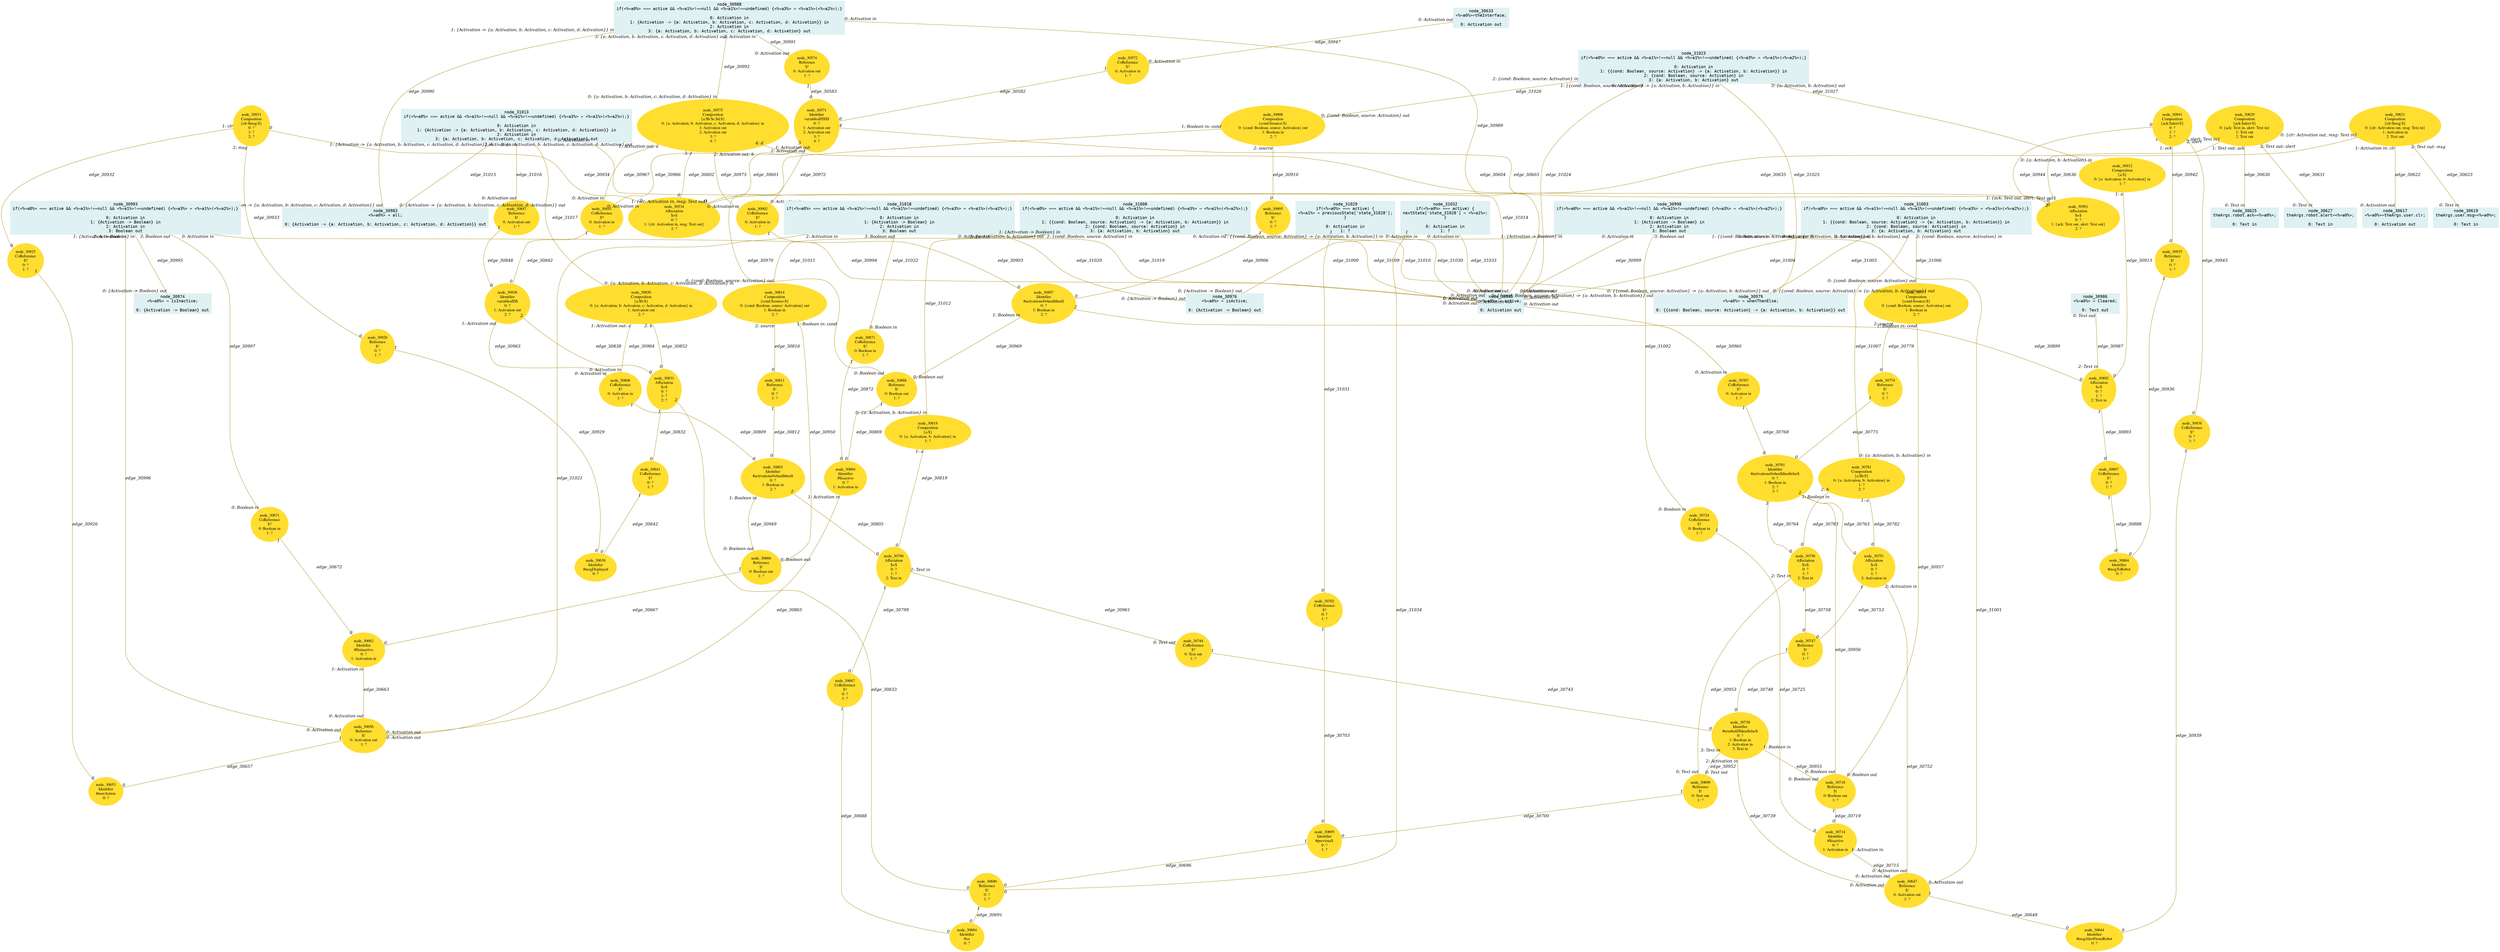 digraph g{node_30534 [shape="ellipse", style="filled", color="#ffde2f", fontname="Times", label="node_30534
Affectation
$=$
0: ?
1: {clr: Activation in, msg: Text out}
2: ?" ]
node_30561 [shape="ellipse", style="filled", color="#ffde2f", fontname="Times", label="node_30561
Affectation
$=$
0: ?
1: {ack: Text out, alert: Text out}
2: ?" ]
node_30571 [shape="ellipse", style="filled", color="#ffde2f", fontname="Times", label="node_30571
Identifier
variableall$$$$
0: ?
1: Activation out
2: Activation out
3: ?
4: ?" ]
node_30572 [shape="ellipse", style="filled", color="#ffde2f", fontname="Times", label="node_30572
CoReference
$?
0: Activation in
1: ?" ]
node_30574 [shape="ellipse", style="filled", color="#ffde2f", fontname="Times", label="node_30574
Reference
$!
0: Activation out
1: ?" ]
node_30575 [shape="ellipse", style="filled", color="#ffde2f", fontname="Times", label="node_30575
Composition
{a:$b:$c:$d:$}
0: {a: Activation, b: Activation, c: Activation, d: Activation} in
1: Activation out
2: Activation out
3: ?
4: ?" ]
node_30617 [shape="box", style="filled", color="#dff1f2", fontname="Courier", label="node_30617
<%=a0%>=theArgs.user.clr;

0: Activation out" ]
node_30619 [shape="box", style="filled", color="#dff1f2", fontname="Courier", label="node_30619
theArgs.user.msg=<%=a0%>;

0: Text in" ]
node_30621 [shape="ellipse", style="filled", color="#ffde2f", fontname="Times", label="node_30621
Composition
{clr:$msg:$}
0: {clr: Activation out, msg: Text in}
1: Activation in
2: Text out" ]
node_30625 [shape="box", style="filled", color="#dff1f2", fontname="Courier", label="node_30625
theArgs.robot.ack=<%=a0%>;

0: Text in" ]
node_30627 [shape="box", style="filled", color="#dff1f2", fontname="Courier", label="node_30627
theArgs.robot.alert=<%=a0%>;

0: Text in" ]
node_30629 [shape="ellipse", style="filled", color="#ffde2f", fontname="Times", label="node_30629
Composition
{ack:$alert:$}
0: {ack: Text in, alert: Text in}
1: Text out
2: Text out" ]
node_30633 [shape="box", style="filled", color="#dff1f2", fontname="Courier", label="node_30633
<%=a0%>=theInterface;

0: Activation out" ]
node_30638 [shape="ellipse", style="filled", color="#ffde2f", fontname="Times", label="node_30638
Identifier
#msgDisplayed
0: ?" ]
node_30641 [shape="ellipse", style="filled", color="#ffde2f", fontname="Times", label="node_30641
CoReference
$?
0: ?
1: ?" ]
node_30644 [shape="ellipse", style="filled", color="#ffde2f", fontname="Times", label="node_30644
Identifier
#msgAlertFromRobot
0: ?" ]
node_30647 [shape="ellipse", style="filled", color="#ffde2f", fontname="Times", label="node_30647
Reference
$!
0: Activation out
1: ?" ]
node_30653 [shape="ellipse", style="filled", color="#ffde2f", fontname="Times", label="node_30653
Identifier
#userAction
0: ?" ]
node_30656 [shape="ellipse", style="filled", color="#ffde2f", fontname="Times", label="node_30656
Reference
$!
0: Activation out
1: ?" ]
node_30662 [shape="ellipse", style="filled", color="#ffde2f", fontname="Times", label="node_30662
Identifier
#$isinactive
0: ?
1: Activation in" ]
node_30666 [shape="ellipse", style="filled", color="#ffde2f", fontname="Times", label="node_30666
Reference
$!
0: Boolean out
1: ?" ]
node_30671 [shape="ellipse", style="filled", color="#ffde2f", fontname="Times", label="node_30671
CoReference
$?
0: Boolean in
1: ?" ]
node_30684 [shape="ellipse", style="filled", color="#ffde2f", fontname="Times", label="node_30684
Identifier
#xx
0: ?" ]
node_30687 [shape="ellipse", style="filled", color="#ffde2f", fontname="Times", label="node_30687
CoReference
$?
0: ?
1: ?" ]
node_30690 [shape="ellipse", style="filled", color="#ffde2f", fontname="Times", label="node_30690
Reference
$!
0: ?
1: ?" ]
node_30695 [shape="ellipse", style="filled", color="#ffde2f", fontname="Times", label="node_30695
Identifier
#previous$
0: ?
1: ?" ]
node_30699 [shape="ellipse", style="filled", color="#ffde2f", fontname="Times", label="node_30699
Reference
$!
0: Text out
1: ?" ]
node_30702 [shape="ellipse", style="filled", color="#ffde2f", fontname="Times", label="node_30702
CoReference
$?
0: ?
1: ?" ]
node_30714 [shape="ellipse", style="filled", color="#ffde2f", fontname="Times", label="node_30714
Identifier
#$isactive
0: ?
1: Activation in" ]
node_30718 [shape="ellipse", style="filled", color="#ffde2f", fontname="Times", label="node_30718
Reference
$!
0: Boolean out
1: ?" ]
node_30724 [shape="ellipse", style="filled", color="#ffde2f", fontname="Times", label="node_30724
CoReference
$?
0: Boolean in
1: ?" ]
node_30738 [shape="ellipse", style="filled", color="#ffde2f", fontname="Times", label="node_30738
Identifier
#resultofif$then$else$
0: ?
1: Boolean in
2: Activation in
3: Text in" ]
node_30744 [shape="ellipse", style="filled", color="#ffde2f", fontname="Times", label="node_30744
CoReference
$?
0: Text out
1: ?" ]
node_30747 [shape="ellipse", style="filled", color="#ffde2f", fontname="Times", label="node_30747
Reference
$!
0: ?
1: ?" ]
node_30751 [shape="ellipse", style="filled", color="#ffde2f", fontname="Times", label="node_30751
Affectation
$=$
0: ?
1: ?
2: Activation in" ]
node_30756 [shape="ellipse", style="filled", color="#ffde2f", fontname="Times", label="node_30756
Affectation
$=$
0: ?
1: ?
2: Text in" ]
node_30761 [shape="ellipse", style="filled", color="#ffde2f", fontname="Times", label="node_30761
Identifier
#activationofwhen$then$else$
0: ?
1: Boolean in
2: ?
3: ?" ]
node_30767 [shape="ellipse", style="filled", color="#ffde2f", fontname="Times", label="node_30767
CoReference
$?
0: Activation in
1: ?" ]
node_30774 [shape="ellipse", style="filled", color="#ffde2f", fontname="Times", label="node_30774
Reference
$!
0: ?
1: ?" ]
node_30777 [shape="ellipse", style="filled", color="#ffde2f", fontname="Times", label="node_30777
Composition
{cond:$source:$}
0: {cond: Boolean, source: Activation} out
1: Boolean in
2: ?" ]
node_30781 [shape="ellipse", style="filled", color="#ffde2f", fontname="Times", label="node_30781
Composition
{a:$b:$}
0: {a: Activation, b: Activation} in
1: ?
2: ?" ]
node_30798 [shape="ellipse", style="filled", color="#ffde2f", fontname="Times", label="node_30798
Affectation
$=$
0: ?
1: ?
2: Text in" ]
node_30803 [shape="ellipse", style="filled", color="#ffde2f", fontname="Times", label="node_30803
Identifier
#activationofwhen$then$
0: ?
1: Boolean in
2: ?" ]
node_30808 [shape="ellipse", style="filled", color="#ffde2f", fontname="Times", label="node_30808
CoReference
$?
0: Activation in
1: ?" ]
node_30811 [shape="ellipse", style="filled", color="#ffde2f", fontname="Times", label="node_30811
Reference
$!
0: ?
1: ?" ]
node_30814 [shape="ellipse", style="filled", color="#ffde2f", fontname="Times", label="node_30814
Composition
{cond:$source:$}
0: {cond: Boolean, source: Activation} out
1: Boolean in
2: ?" ]
node_30818 [shape="ellipse", style="filled", color="#ffde2f", fontname="Times", label="node_30818
Composition
{a:$}
0: {a: Activation, b: Activation} in
1: ?" ]
node_30831 [shape="ellipse", style="filled", color="#ffde2f", fontname="Times", label="node_30831
Affectation
$=$
0: ?
1: ?
2: ?" ]
node_30836 [shape="ellipse", style="filled", color="#ffde2f", fontname="Times", label="node_30836
Identifier
variableall$$
0: ?
1: Activation out
2: ?" ]
node_30841 [shape="ellipse", style="filled", color="#ffde2f", fontname="Times", label="node_30841
CoReference
$?
0: Activation in
1: ?" ]
node_30847 [shape="ellipse", style="filled", color="#ffde2f", fontname="Times", label="node_30847
Reference
$!
0: Activation out
1: ?" ]
node_30850 [shape="ellipse", style="filled", color="#ffde2f", fontname="Times", label="node_30850
Composition
{a:$b:$}
0: {a: Activation, b: Activation, c: Activation, d: Activation} in
1: Activation out
2: ?" ]
node_30864 [shape="ellipse", style="filled", color="#ffde2f", fontname="Times", label="node_30864
Identifier
#$isactive
0: ?
1: Activation in" ]
node_30868 [shape="ellipse", style="filled", color="#ffde2f", fontname="Times", label="node_30868
Reference
$!
0: Boolean out
1: ?" ]
node_30871 [shape="ellipse", style="filled", color="#ffde2f", fontname="Times", label="node_30871
CoReference
$?
0: Boolean in
1: ?" ]
node_30884 [shape="ellipse", style="filled", color="#ffde2f", fontname="Times", label="node_30884
Identifier
#msgToRobot
0: ?" ]
node_30887 [shape="ellipse", style="filled", color="#ffde2f", fontname="Times", label="node_30887
CoReference
$?
0: ?
1: ?" ]
node_30892 [shape="ellipse", style="filled", color="#ffde2f", fontname="Times", label="node_30892
Affectation
$=$
0: ?
1: ?
2: Text in" ]
node_30897 [shape="ellipse", style="filled", color="#ffde2f", fontname="Times", label="node_30897
Identifier
#activationofwhen$then$
0: ?
1: Boolean in
2: ?" ]
node_30902 [shape="ellipse", style="filled", color="#ffde2f", fontname="Times", label="node_30902
CoReference
$?
0: Activation in
1: ?" ]
node_30905 [shape="ellipse", style="filled", color="#ffde2f", fontname="Times", label="node_30905
Reference
$!
0: ?
1: ?" ]
node_30908 [shape="ellipse", style="filled", color="#ffde2f", fontname="Times", label="node_30908
Composition
{cond:$source:$}
0: {cond: Boolean, source: Activation} out
1: Boolean in
2: ?" ]
node_30912 [shape="ellipse", style="filled", color="#ffde2f", fontname="Times", label="node_30912
Composition
{a:$}
0: {a: Activation, b: Activation} in
1: ?" ]
node_30925 [shape="ellipse", style="filled", color="#ffde2f", fontname="Times", label="node_30925
CoReference
$?
0: ?
1: ?" ]
node_30928 [shape="ellipse", style="filled", color="#ffde2f", fontname="Times", label="node_30928
Reference
$!
0: ?
1: ?" ]
node_30931 [shape="ellipse", style="filled", color="#ffde2f", fontname="Times", label="node_30931
Composition
{clr:$msg:$}
0: ?
1: ?
2: ?" ]
node_30935 [shape="ellipse", style="filled", color="#ffde2f", fontname="Times", label="node_30935
Reference
$!
0: ?
1: ?" ]
node_30938 [shape="ellipse", style="filled", color="#ffde2f", fontname="Times", label="node_30938
CoReference
$?
0: ?
1: ?" ]
node_30941 [shape="ellipse", style="filled", color="#ffde2f", fontname="Times", label="node_30941
Composition
{ack:$alert:$}
0: ?
1: ?
2: ?" ]
node_30945 [shape="box", style="filled", color="#dff1f2", fontname="Courier", label="node_30945
<%=a0%> = active;

0: Activation out" ]
node_30974 [shape="box", style="filled", color="#dff1f2", fontname="Courier", label="node_30974
<%=a0%> = isInactive;

0: {Activation -> Boolean} out" ]
node_30976 [shape="box", style="filled", color="#dff1f2", fontname="Courier", label="node_30976
<%=a0%> = isActive;

0: {Activation -> Boolean} out" ]
node_30979 [shape="box", style="filled", color="#dff1f2", fontname="Courier", label="node_30979
<%=a0%> = whenThenElse;

0: {{cond: Boolean, source: Activation} -> {a: Activation, b: Activation}} out" ]
node_30983 [shape="box", style="filled", color="#dff1f2", fontname="Courier", label="node_30983
<%=a0%> = all;

0: {Activation -> {a: Activation, b: Activation, c: Activation, d: Activation}} out" ]
node_30986 [shape="box", style="filled", color="#dff1f2", fontname="Courier", label="node_30986
<%=a0%> = Cleared;

0: Text out" ]
node_30988 [shape="box", style="filled", color="#dff1f2", fontname="Courier", label="node_30988
if(<%=a0%> === active && <%=a1%>!==null && <%=a1%>!==undefined) {<%=a3%> = <%=a1%>(<%=a2%>);}

0: Activation in
1: {Activation -> {a: Activation, b: Activation, c: Activation, d: Activation}} in
2: Activation in
3: {a: Activation, b: Activation, c: Activation, d: Activation} out" ]
node_30993 [shape="box", style="filled", color="#dff1f2", fontname="Courier", label="node_30993
if(<%=a0%> === active && <%=a1%>!==null && <%=a1%>!==undefined) {<%=a3%> = <%=a1%>(<%=a2%>);}

0: Activation in
1: {Activation -> Boolean} in
2: Activation in
3: Boolean out" ]
node_30998 [shape="box", style="filled", color="#dff1f2", fontname="Courier", label="node_30998
if(<%=a0%> === active && <%=a1%>!==null && <%=a1%>!==undefined) {<%=a3%> = <%=a1%>(<%=a2%>);}

0: Activation in
1: {Activation -> Boolean} in
2: Activation in
3: Boolean out" ]
node_31003 [shape="box", style="filled", color="#dff1f2", fontname="Courier", label="node_31003
if(<%=a0%> === active && <%=a1%>!==null && <%=a1%>!==undefined) {<%=a3%> = <%=a1%>(<%=a2%>);}

0: Activation in
1: {{cond: Boolean, source: Activation} -> {a: Activation, b: Activation}} in
2: {cond: Boolean, source: Activation} in
3: {a: Activation, b: Activation} out" ]
node_31008 [shape="box", style="filled", color="#dff1f2", fontname="Courier", label="node_31008
if(<%=a0%> === active && <%=a1%>!==null && <%=a1%>!==undefined) {<%=a3%> = <%=a1%>(<%=a2%>);}

0: Activation in
1: {{cond: Boolean, source: Activation} -> {a: Activation, b: Activation}} in
2: {cond: Boolean, source: Activation} in
3: {a: Activation, b: Activation} out" ]
node_31013 [shape="box", style="filled", color="#dff1f2", fontname="Courier", label="node_31013
if(<%=a0%> === active && <%=a1%>!==null && <%=a1%>!==undefined) {<%=a3%> = <%=a1%>(<%=a2%>);}

0: Activation in
1: {Activation -> {a: Activation, b: Activation, c: Activation, d: Activation}} in
2: Activation in
3: {a: Activation, b: Activation, c: Activation, d: Activation} out" ]
node_31018 [shape="box", style="filled", color="#dff1f2", fontname="Courier", label="node_31018
if(<%=a0%> === active && <%=a1%>!==null && <%=a1%>!==undefined) {<%=a3%> = <%=a1%>(<%=a2%>);}

0: Activation in
1: {Activation -> Boolean} in
2: Activation in
3: Boolean out" ]
node_31023 [shape="box", style="filled", color="#dff1f2", fontname="Courier", label="node_31023
if(<%=a0%> === active && <%=a1%>!==null && <%=a1%>!==undefined) {<%=a3%> = <%=a1%>(<%=a2%>);}

0: Activation in
1: {{cond: Boolean, source: Activation} -> {a: Activation, b: Activation}} in
2: {cond: Boolean, source: Activation} in
3: {a: Activation, b: Activation} out" ]
node_31029 [shape="box", style="filled", color="#dff1f2", fontname="Courier", label="node_31029
if(<%=a0%> === active) {
<%=a1%> = previousState['state_31028'];
}

0: Activation in
1: ?" ]
node_31032 [shape="box", style="filled", color="#dff1f2", fontname="Courier", label="node_31032
if(<%=a0%> === active) {
nextState['state_31028'] = <%=a1%>;
}

0: Activation in
1: ?" ]
node_30572 -> node_30571 [dir=none, arrowHead=none, fontname="Times-Italic", arrowsize=1, color="#9d8400", label="edge_30582",  headlabel="0", taillabel="1" ]
node_30574 -> node_30571 [dir=none, arrowHead=none, fontname="Times-Italic", arrowsize=1, color="#9d8400", label="edge_30583",  headlabel="0", taillabel="1" ]
node_30571 -> node_30534 [dir=none, arrowHead=none, fontname="Times-Italic", arrowsize=1, color="#9d8400", label="edge_30601",  headlabel="0", taillabel="3" ]
node_30575 -> node_30534 [dir=none, arrowHead=none, fontname="Times-Italic", arrowsize=1, color="#9d8400", label="edge_30602",  headlabel="0", taillabel="3: c" ]
node_30571 -> node_30561 [dir=none, arrowHead=none, fontname="Times-Italic", arrowsize=1, color="#9d8400", label="edge_30603",  headlabel="0", taillabel="4" ]
node_30575 -> node_30561 [dir=none, arrowHead=none, fontname="Times-Italic", arrowsize=1, color="#9d8400", label="edge_30604",  headlabel="0", taillabel="4: d" ]
node_30621 -> node_30617 [dir=none, arrowHead=none, fontname="Times-Italic", arrowsize=1, color="#9d8400", label="edge_30622",  headlabel="0: Activation out", taillabel="1: Activation in: clr" ]
node_30621 -> node_30619 [dir=none, arrowHead=none, fontname="Times-Italic", arrowsize=1, color="#9d8400", label="edge_30623",  headlabel="0: Text in", taillabel="2: Text out: msg" ]
node_30629 -> node_30625 [dir=none, arrowHead=none, fontname="Times-Italic", arrowsize=1, color="#9d8400", label="edge_30630",  headlabel="0: Text in", taillabel="1: Text out: ack" ]
node_30629 -> node_30627 [dir=none, arrowHead=none, fontname="Times-Italic", arrowsize=1, color="#9d8400", label="edge_30631",  headlabel="0: Text in", taillabel="2: Text out: alert" ]
node_30621 -> node_30534 [dir=none, arrowHead=none, fontname="Times-Italic", arrowsize=1, color="#9d8400", label="edge_30635",  headlabel="1: {clr: Activation in, msg: Text out}", taillabel="0: {clr: Activation out, msg: Text in}" ]
node_30629 -> node_30561 [dir=none, arrowHead=none, fontname="Times-Italic", arrowsize=1, color="#9d8400", label="edge_30636",  headlabel="1: {ack: Text out, alert: Text out}", taillabel="0: {ack: Text in, alert: Text in}" ]
node_30641 -> node_30638 [dir=none, arrowHead=none, fontname="Times-Italic", arrowsize=1, color="#9d8400", label="edge_30642",  headlabel="0", taillabel="1" ]
node_30647 -> node_30644 [dir=none, arrowHead=none, fontname="Times-Italic", arrowsize=1, color="#9d8400", label="edge_30648",  headlabel="0", taillabel="1" ]
node_30656 -> node_30653 [dir=none, arrowHead=none, fontname="Times-Italic", arrowsize=1, color="#9d8400", label="edge_30657",  headlabel="0", taillabel="1" ]
node_30662 -> node_30656 [dir=none, arrowHead=none, fontname="Times-Italic", arrowsize=1, color="#9d8400", label="edge_30663",  headlabel="0: Activation out", taillabel="1: Activation in" ]
node_30666 -> node_30662 [dir=none, arrowHead=none, fontname="Times-Italic", arrowsize=1, color="#9d8400", label="edge_30667",  headlabel="0", taillabel="1" ]
node_30671 -> node_30662 [dir=none, arrowHead=none, fontname="Times-Italic", arrowsize=1, color="#9d8400", label="edge_30672",  headlabel="0", taillabel="1" ]
node_30687 -> node_30684 [dir=none, arrowHead=none, fontname="Times-Italic", arrowsize=1, color="#9d8400", label="edge_30688",  headlabel="0", taillabel="1" ]
node_30690 -> node_30684 [dir=none, arrowHead=none, fontname="Times-Italic", arrowsize=1, color="#9d8400", label="edge_30691",  headlabel="0", taillabel="1" ]
node_30695 -> node_30690 [dir=none, arrowHead=none, fontname="Times-Italic", arrowsize=1, color="#9d8400", label="edge_30696",  headlabel="0", taillabel="1" ]
node_30699 -> node_30695 [dir=none, arrowHead=none, fontname="Times-Italic", arrowsize=1, color="#9d8400", label="edge_30700",  headlabel="0", taillabel="1" ]
node_30702 -> node_30695 [dir=none, arrowHead=none, fontname="Times-Italic", arrowsize=1, color="#9d8400", label="edge_30703",  headlabel="0", taillabel="1" ]
node_30714 -> node_30647 [dir=none, arrowHead=none, fontname="Times-Italic", arrowsize=1, color="#9d8400", label="edge_30715",  headlabel="0: Activation out", taillabel="1: Activation in" ]
node_30718 -> node_30714 [dir=none, arrowHead=none, fontname="Times-Italic", arrowsize=1, color="#9d8400", label="edge_30719",  headlabel="0", taillabel="1" ]
node_30724 -> node_30714 [dir=none, arrowHead=none, fontname="Times-Italic", arrowsize=1, color="#9d8400", label="edge_30725",  headlabel="0", taillabel="1" ]
node_30738 -> node_30647 [dir=none, arrowHead=none, fontname="Times-Italic", arrowsize=1, color="#9d8400", label="edge_30739",  headlabel="0: Activation out", taillabel="2: Activation in" ]
node_30744 -> node_30738 [dir=none, arrowHead=none, fontname="Times-Italic", arrowsize=1, color="#9d8400", label="edge_30745",  headlabel="0", taillabel="1" ]
node_30747 -> node_30738 [dir=none, arrowHead=none, fontname="Times-Italic", arrowsize=1, color="#9d8400", label="edge_30748",  headlabel="0", taillabel="1" ]
node_30751 -> node_30647 [dir=none, arrowHead=none, fontname="Times-Italic", arrowsize=1, color="#9d8400", label="edge_30752",  headlabel="0: Activation out", taillabel="2: Activation in" ]
node_30751 -> node_30747 [dir=none, arrowHead=none, fontname="Times-Italic", arrowsize=1, color="#9d8400", label="edge_30753",  headlabel="0", taillabel="1" ]
node_30756 -> node_30747 [dir=none, arrowHead=none, fontname="Times-Italic", arrowsize=1, color="#9d8400", label="edge_30758",  headlabel="0", taillabel="1" ]
node_30761 -> node_30751 [dir=none, arrowHead=none, fontname="Times-Italic", arrowsize=1, color="#9d8400", label="edge_30763",  headlabel="0", taillabel="2" ]
node_30761 -> node_30756 [dir=none, arrowHead=none, fontname="Times-Italic", arrowsize=1, color="#9d8400", label="edge_30764",  headlabel="0", taillabel="3" ]
node_30767 -> node_30761 [dir=none, arrowHead=none, fontname="Times-Italic", arrowsize=1, color="#9d8400", label="edge_30768",  headlabel="0", taillabel="1" ]
node_30774 -> node_30761 [dir=none, arrowHead=none, fontname="Times-Italic", arrowsize=1, color="#9d8400", label="edge_30775",  headlabel="0", taillabel="1" ]
node_30777 -> node_30774 [dir=none, arrowHead=none, fontname="Times-Italic", arrowsize=1, color="#9d8400", label="edge_30779",  headlabel="0", taillabel="2: source" ]
node_30781 -> node_30751 [dir=none, arrowHead=none, fontname="Times-Italic", arrowsize=1, color="#9d8400", label="edge_30782",  headlabel="0", taillabel="1: a" ]
node_30781 -> node_30756 [dir=none, arrowHead=none, fontname="Times-Italic", arrowsize=1, color="#9d8400", label="edge_30783",  headlabel="0", taillabel="2: b" ]
node_30798 -> node_30687 [dir=none, arrowHead=none, fontname="Times-Italic", arrowsize=1, color="#9d8400", label="edge_30799",  headlabel="0", taillabel="1" ]
node_30803 -> node_30798 [dir=none, arrowHead=none, fontname="Times-Italic", arrowsize=1, color="#9d8400", label="edge_30805",  headlabel="0", taillabel="2" ]
node_30808 -> node_30803 [dir=none, arrowHead=none, fontname="Times-Italic", arrowsize=1, color="#9d8400", label="edge_30809",  headlabel="0", taillabel="1" ]
node_30811 -> node_30803 [dir=none, arrowHead=none, fontname="Times-Italic", arrowsize=1, color="#9d8400", label="edge_30812",  headlabel="0", taillabel="1" ]
node_30814 -> node_30811 [dir=none, arrowHead=none, fontname="Times-Italic", arrowsize=1, color="#9d8400", label="edge_30816",  headlabel="0", taillabel="2: source" ]
node_30818 -> node_30798 [dir=none, arrowHead=none, fontname="Times-Italic", arrowsize=1, color="#9d8400", label="edge_30819",  headlabel="0", taillabel="1: a" ]
node_30831 -> node_30641 [dir=none, arrowHead=none, fontname="Times-Italic", arrowsize=1, color="#9d8400", label="edge_30832",  headlabel="0", taillabel="1" ]
node_30831 -> node_30690 [dir=none, arrowHead=none, fontname="Times-Italic", arrowsize=1, color="#9d8400", label="edge_30833",  headlabel="0", taillabel="2" ]
node_30836 -> node_30831 [dir=none, arrowHead=none, fontname="Times-Italic", arrowsize=1, color="#9d8400", label="edge_30838",  headlabel="0", taillabel="2" ]
node_30841 -> node_30836 [dir=none, arrowHead=none, fontname="Times-Italic", arrowsize=1, color="#9d8400", label="edge_30842",  headlabel="0", taillabel="1" ]
node_30847 -> node_30836 [dir=none, arrowHead=none, fontname="Times-Italic", arrowsize=1, color="#9d8400", label="edge_30848",  headlabel="0", taillabel="1" ]
node_30850 -> node_30831 [dir=none, arrowHead=none, fontname="Times-Italic", arrowsize=1, color="#9d8400", label="edge_30852",  headlabel="0", taillabel="2: b" ]
node_30864 -> node_30656 [dir=none, arrowHead=none, fontname="Times-Italic", arrowsize=1, color="#9d8400", label="edge_30865",  headlabel="0: Activation out", taillabel="1: Activation in" ]
node_30868 -> node_30864 [dir=none, arrowHead=none, fontname="Times-Italic", arrowsize=1, color="#9d8400", label="edge_30869",  headlabel="0", taillabel="1" ]
node_30871 -> node_30864 [dir=none, arrowHead=none, fontname="Times-Italic", arrowsize=1, color="#9d8400", label="edge_30872",  headlabel="0", taillabel="1" ]
node_30887 -> node_30884 [dir=none, arrowHead=none, fontname="Times-Italic", arrowsize=1, color="#9d8400", label="edge_30888",  headlabel="0", taillabel="1" ]
node_30892 -> node_30887 [dir=none, arrowHead=none, fontname="Times-Italic", arrowsize=1, color="#9d8400", label="edge_30893",  headlabel="0", taillabel="1" ]
node_30897 -> node_30892 [dir=none, arrowHead=none, fontname="Times-Italic", arrowsize=1, color="#9d8400", label="edge_30899",  headlabel="0", taillabel="2" ]
node_30902 -> node_30897 [dir=none, arrowHead=none, fontname="Times-Italic", arrowsize=1, color="#9d8400", label="edge_30903",  headlabel="0", taillabel="1" ]
node_30905 -> node_30897 [dir=none, arrowHead=none, fontname="Times-Italic", arrowsize=1, color="#9d8400", label="edge_30906",  headlabel="0", taillabel="1" ]
node_30908 -> node_30905 [dir=none, arrowHead=none, fontname="Times-Italic", arrowsize=1, color="#9d8400", label="edge_30910",  headlabel="0", taillabel="2: source" ]
node_30912 -> node_30892 [dir=none, arrowHead=none, fontname="Times-Italic", arrowsize=1, color="#9d8400", label="edge_30913",  headlabel="0", taillabel="1: a" ]
node_30925 -> node_30653 [dir=none, arrowHead=none, fontname="Times-Italic", arrowsize=1, color="#9d8400", label="edge_30926",  headlabel="0", taillabel="1" ]
node_30928 -> node_30638 [dir=none, arrowHead=none, fontname="Times-Italic", arrowsize=1, color="#9d8400", label="edge_30929",  headlabel="0", taillabel="1" ]
node_30931 -> node_30925 [dir=none, arrowHead=none, fontname="Times-Italic", arrowsize=1, color="#9d8400", label="edge_30932",  headlabel="0", taillabel="1: clr" ]
node_30931 -> node_30928 [dir=none, arrowHead=none, fontname="Times-Italic", arrowsize=1, color="#9d8400", label="edge_30933",  headlabel="0", taillabel="2: msg" ]
node_30931 -> node_30534 [dir=none, arrowHead=none, fontname="Times-Italic", arrowsize=1, color="#9d8400", label="edge_30934",  headlabel="2", taillabel="0" ]
node_30935 -> node_30884 [dir=none, arrowHead=none, fontname="Times-Italic", arrowsize=1, color="#9d8400", label="edge_30936",  headlabel="0", taillabel="1" ]
node_30938 -> node_30644 [dir=none, arrowHead=none, fontname="Times-Italic", arrowsize=1, color="#9d8400", label="edge_30939",  headlabel="0", taillabel="1" ]
node_30941 -> node_30935 [dir=none, arrowHead=none, fontname="Times-Italic", arrowsize=1, color="#9d8400", label="edge_30942",  headlabel="0", taillabel="1: ack" ]
node_30941 -> node_30938 [dir=none, arrowHead=none, fontname="Times-Italic", arrowsize=1, color="#9d8400", label="edge_30943",  headlabel="0", taillabel="2: alert" ]
node_30941 -> node_30561 [dir=none, arrowHead=none, fontname="Times-Italic", arrowsize=1, color="#9d8400", label="edge_30944",  headlabel="2", taillabel="0" ]
node_30633 -> node_30572 [dir=none, arrowHead=none, fontname="Times-Italic", arrowsize=1, color="#9d8400", label="edge_30947",  headlabel="0: Activation in", taillabel="0: Activation out" ]
node_30803 -> node_30666 [dir=none, arrowHead=none, fontname="Times-Italic", arrowsize=1, color="#9d8400", label="edge_30949",  headlabel="0: Boolean out", taillabel="1: Boolean in" ]
node_30814 -> node_30666 [dir=none, arrowHead=none, fontname="Times-Italic", arrowsize=1, color="#9d8400", label="edge_30950",  headlabel="0: Boolean out", taillabel="1: Boolean in: cond" ]
node_30738 -> node_30699 [dir=none, arrowHead=none, fontname="Times-Italic", arrowsize=1, color="#9d8400", label="edge_30952",  headlabel="0: Text out", taillabel="3: Text in" ]
node_30756 -> node_30699 [dir=none, arrowHead=none, fontname="Times-Italic", arrowsize=1, color="#9d8400", label="edge_30953",  headlabel="0: Text out", taillabel="2: Text in" ]
node_30738 -> node_30718 [dir=none, arrowHead=none, fontname="Times-Italic", arrowsize=1, color="#9d8400", label="edge_30955",  headlabel="0: Boolean out", taillabel="1: Boolean in" ]
node_30761 -> node_30718 [dir=none, arrowHead=none, fontname="Times-Italic", arrowsize=1, color="#9d8400", label="edge_30956",  headlabel="0: Boolean out", taillabel="1: Boolean in" ]
node_30777 -> node_30718 [dir=none, arrowHead=none, fontname="Times-Italic", arrowsize=1, color="#9d8400", label="edge_30957",  headlabel="0: Boolean out", taillabel="1: Boolean in: cond" ]
node_30945 -> node_30767 [dir=none, arrowHead=none, fontname="Times-Italic", arrowsize=1, color="#9d8400", label="edge_30960",  headlabel="0: Activation in", taillabel="0: Activation out" ]
node_30798 -> node_30744 [dir=none, arrowHead=none, fontname="Times-Italic", arrowsize=1, color="#9d8400", label="edge_30961",  headlabel="0: Text out", taillabel="2: Text in" ]
node_30836 -> node_30808 [dir=none, arrowHead=none, fontname="Times-Italic", arrowsize=1, color="#9d8400", label="edge_30963",  headlabel="0: Activation in", taillabel="1: Activation out" ]
node_30850 -> node_30808 [dir=none, arrowHead=none, fontname="Times-Italic", arrowsize=1, color="#9d8400", label="edge_30964",  headlabel="0: Activation in", taillabel="1: Activation out: a" ]
node_30571 -> node_30841 [dir=none, arrowHead=none, fontname="Times-Italic", arrowsize=1, color="#9d8400", label="edge_30966",  headlabel="0: Activation in", taillabel="1: Activation out" ]
node_30575 -> node_30841 [dir=none, arrowHead=none, fontname="Times-Italic", arrowsize=1, color="#9d8400", label="edge_30967",  headlabel="0: Activation in", taillabel="1: Activation out: a" ]
node_30897 -> node_30868 [dir=none, arrowHead=none, fontname="Times-Italic", arrowsize=1, color="#9d8400", label="edge_30969",  headlabel="0: Boolean out", taillabel="1: Boolean in" ]
node_30908 -> node_30868 [dir=none, arrowHead=none, fontname="Times-Italic", arrowsize=1, color="#9d8400", label="edge_30970",  headlabel="0: Boolean out", taillabel="1: Boolean in: cond" ]
node_30571 -> node_30902 [dir=none, arrowHead=none, fontname="Times-Italic", arrowsize=1, color="#9d8400", label="edge_30972",  headlabel="0: Activation in", taillabel="2: Activation out" ]
node_30575 -> node_30902 [dir=none, arrowHead=none, fontname="Times-Italic", arrowsize=1, color="#9d8400", label="edge_30973",  headlabel="0: Activation in", taillabel="2: Activation out: b" ]
node_30986 -> node_30892 [dir=none, arrowHead=none, fontname="Times-Italic", arrowsize=1, color="#9d8400", label="edge_30987",  headlabel="2: Text in", taillabel="0: Text out" ]
node_30988 -> node_30945 [dir=none, arrowHead=none, fontname="Times-Italic", arrowsize=1, color="#9d8400", label="edge_30989",  headlabel="0: Activation out", taillabel="0: Activation in" ]
node_30988 -> node_30983 [dir=none, arrowHead=none, fontname="Times-Italic", arrowsize=1, color="#9d8400", label="edge_30990",  headlabel="0: {Activation -> {a: Activation, b: Activation, c: Activation, d: Activation}} out", taillabel="1: {Activation -> {a: Activation, b: Activation, c: Activation, d: Activation}} in" ]
node_30988 -> node_30574 [dir=none, arrowHead=none, fontname="Times-Italic", arrowsize=1, color="#9d8400", label="edge_30991",  headlabel="0: Activation out", taillabel="2: Activation in" ]
node_30988 -> node_30575 [dir=none, arrowHead=none, fontname="Times-Italic", arrowsize=1, color="#9d8400", label="edge_30992",  headlabel="0: {a: Activation, b: Activation, c: Activation, d: Activation} in", taillabel="3: {a: Activation, b: Activation, c: Activation, d: Activation} out" ]
node_30993 -> node_30945 [dir=none, arrowHead=none, fontname="Times-Italic", arrowsize=1, color="#9d8400", label="edge_30994",  headlabel="0: Activation out", taillabel="0: Activation in" ]
node_30993 -> node_30974 [dir=none, arrowHead=none, fontname="Times-Italic", arrowsize=1, color="#9d8400", label="edge_30995",  headlabel="0: {Activation -> Boolean} out", taillabel="1: {Activation -> Boolean} in" ]
node_30993 -> node_30656 [dir=none, arrowHead=none, fontname="Times-Italic", arrowsize=1, color="#9d8400", label="edge_30996",  headlabel="0: Activation out", taillabel="2: Activation in" ]
node_30993 -> node_30671 [dir=none, arrowHead=none, fontname="Times-Italic", arrowsize=1, color="#9d8400", label="edge_30997",  headlabel="0: Boolean in", taillabel="3: Boolean out" ]
node_30998 -> node_30945 [dir=none, arrowHead=none, fontname="Times-Italic", arrowsize=1, color="#9d8400", label="edge_30999",  headlabel="0: Activation out", taillabel="0: Activation in" ]
node_30998 -> node_30976 [dir=none, arrowHead=none, fontname="Times-Italic", arrowsize=1, color="#9d8400", label="edge_31000",  headlabel="0: {Activation -> Boolean} out", taillabel="1: {Activation -> Boolean} in" ]
node_30998 -> node_30647 [dir=none, arrowHead=none, fontname="Times-Italic", arrowsize=1, color="#9d8400", label="edge_31001",  headlabel="0: Activation out", taillabel="2: Activation in" ]
node_30998 -> node_30724 [dir=none, arrowHead=none, fontname="Times-Italic", arrowsize=1, color="#9d8400", label="edge_31002",  headlabel="0: Boolean in", taillabel="3: Boolean out" ]
node_31003 -> node_30945 [dir=none, arrowHead=none, fontname="Times-Italic", arrowsize=1, color="#9d8400", label="edge_31004",  headlabel="0: Activation out", taillabel="0: Activation in" ]
node_31003 -> node_30979 [dir=none, arrowHead=none, fontname="Times-Italic", arrowsize=1, color="#9d8400", label="edge_31005",  headlabel="0: {{cond: Boolean, source: Activation} -> {a: Activation, b: Activation}} out", taillabel="1: {{cond: Boolean, source: Activation} -> {a: Activation, b: Activation}} in" ]
node_31003 -> node_30777 [dir=none, arrowHead=none, fontname="Times-Italic", arrowsize=1, color="#9d8400", label="edge_31006",  headlabel="0: {cond: Boolean, source: Activation} out", taillabel="2: {cond: Boolean, source: Activation} in" ]
node_31003 -> node_30781 [dir=none, arrowHead=none, fontname="Times-Italic", arrowsize=1, color="#9d8400", label="edge_31007",  headlabel="0: {a: Activation, b: Activation} in", taillabel="3: {a: Activation, b: Activation} out" ]
node_31008 -> node_30945 [dir=none, arrowHead=none, fontname="Times-Italic", arrowsize=1, color="#9d8400", label="edge_31009",  headlabel="0: Activation out", taillabel="0: Activation in" ]
node_31008 -> node_30979 [dir=none, arrowHead=none, fontname="Times-Italic", arrowsize=1, color="#9d8400", label="edge_31010",  headlabel="0: {{cond: Boolean, source: Activation} -> {a: Activation, b: Activation}} out", taillabel="1: {{cond: Boolean, source: Activation} -> {a: Activation, b: Activation}} in" ]
node_31008 -> node_30814 [dir=none, arrowHead=none, fontname="Times-Italic", arrowsize=1, color="#9d8400", label="edge_31011",  headlabel="0: {cond: Boolean, source: Activation} out", taillabel="2: {cond: Boolean, source: Activation} in" ]
node_31008 -> node_30818 [dir=none, arrowHead=none, fontname="Times-Italic", arrowsize=1, color="#9d8400", label="edge_31012",  headlabel="0: {a: Activation, b: Activation} in", taillabel="3: {a: Activation, b: Activation} out" ]
node_31013 -> node_30945 [dir=none, arrowHead=none, fontname="Times-Italic", arrowsize=1, color="#9d8400", label="edge_31014",  headlabel="0: Activation out", taillabel="0: Activation in" ]
node_31013 -> node_30983 [dir=none, arrowHead=none, fontname="Times-Italic", arrowsize=1, color="#9d8400", label="edge_31015",  headlabel="0: {Activation -> {a: Activation, b: Activation, c: Activation, d: Activation}} out", taillabel="1: {Activation -> {a: Activation, b: Activation, c: Activation, d: Activation}} in" ]
node_31013 -> node_30847 [dir=none, arrowHead=none, fontname="Times-Italic", arrowsize=1, color="#9d8400", label="edge_31016",  headlabel="0: Activation out", taillabel="2: Activation in" ]
node_31013 -> node_30850 [dir=none, arrowHead=none, fontname="Times-Italic", arrowsize=1, color="#9d8400", label="edge_31017",  headlabel="0: {a: Activation, b: Activation, c: Activation, d: Activation} in", taillabel="3: {a: Activation, b: Activation, c: Activation, d: Activation} out" ]
node_31018 -> node_30945 [dir=none, arrowHead=none, fontname="Times-Italic", arrowsize=1, color="#9d8400", label="edge_31019",  headlabel="0: Activation out", taillabel="0: Activation in" ]
node_31018 -> node_30976 [dir=none, arrowHead=none, fontname="Times-Italic", arrowsize=1, color="#9d8400", label="edge_31020",  headlabel="0: {Activation -> Boolean} out", taillabel="1: {Activation -> Boolean} in" ]
node_31018 -> node_30656 [dir=none, arrowHead=none, fontname="Times-Italic", arrowsize=1, color="#9d8400", label="edge_31021",  headlabel="0: Activation out", taillabel="2: Activation in" ]
node_31018 -> node_30871 [dir=none, arrowHead=none, fontname="Times-Italic", arrowsize=1, color="#9d8400", label="edge_31022",  headlabel="0: Boolean in", taillabel="3: Boolean out" ]
node_31023 -> node_30945 [dir=none, arrowHead=none, fontname="Times-Italic", arrowsize=1, color="#9d8400", label="edge_31024",  headlabel="0: Activation out", taillabel="0: Activation in" ]
node_31023 -> node_30979 [dir=none, arrowHead=none, fontname="Times-Italic", arrowsize=1, color="#9d8400", label="edge_31025",  headlabel="0: {{cond: Boolean, source: Activation} -> {a: Activation, b: Activation}} out", taillabel="1: {{cond: Boolean, source: Activation} -> {a: Activation, b: Activation}} in" ]
node_31023 -> node_30908 [dir=none, arrowHead=none, fontname="Times-Italic", arrowsize=1, color="#9d8400", label="edge_31026",  headlabel="0: {cond: Boolean, source: Activation} out", taillabel="2: {cond: Boolean, source: Activation} in" ]
node_31023 -> node_30912 [dir=none, arrowHead=none, fontname="Times-Italic", arrowsize=1, color="#9d8400", label="edge_31027",  headlabel="0: {a: Activation, b: Activation} in", taillabel="3: {a: Activation, b: Activation} out" ]
node_31029 -> node_30945 [dir=none, arrowHead=none, fontname="Times-Italic", arrowsize=1, color="#9d8400", label="edge_31030",  headlabel="0: Activation out", taillabel="0: Activation in" ]
node_31029 -> node_30702 [dir=none, arrowHead=none, fontname="Times-Italic", arrowsize=1, color="#9d8400", label="edge_31031",  headlabel="0", taillabel="1" ]
node_31032 -> node_30945 [dir=none, arrowHead=none, fontname="Times-Italic", arrowsize=1, color="#9d8400", label="edge_31033",  headlabel="0: Activation out", taillabel="0: Activation in" ]
node_31032 -> node_30690 [dir=none, arrowHead=none, fontname="Times-Italic", arrowsize=1, color="#9d8400", label="edge_31034",  headlabel="0", taillabel="1" ]
}